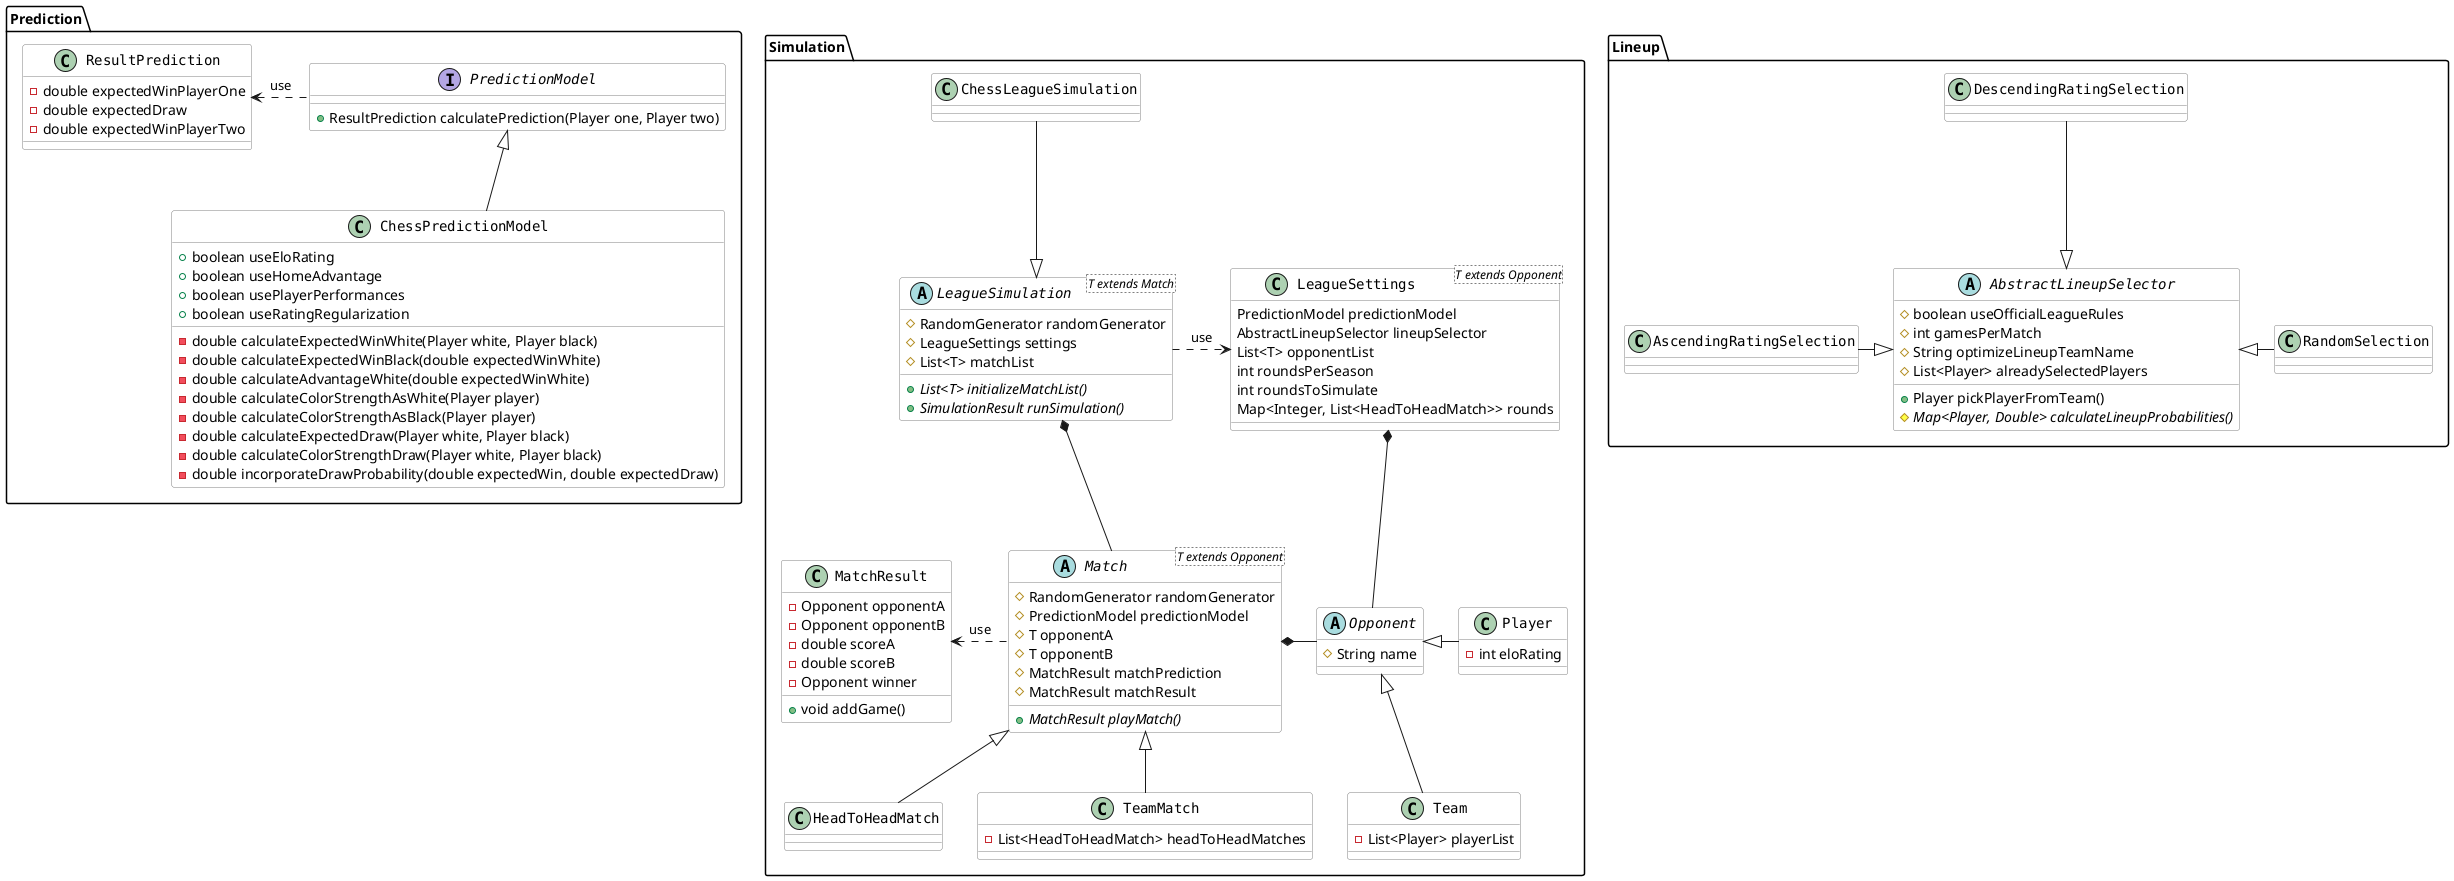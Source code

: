 @startuml

skinparam class {
    FontColor black
    BackgroundColor white
    BorderColor grey
    FontName Monospaced
}
package "Prediction" {
    interface PredictionModel {
        +ResultPrediction calculatePrediction(Player one, Player two)
    }

    class ChessPredictionModel {
        +boolean useEloRating
        +boolean useHomeAdvantage
        +boolean usePlayerPerformances
        +boolean useRatingRegularization
        -double calculateExpectedWinWhite(Player white, Player black)
        -double calculateExpectedWinBlack(double expectedWinWhite)
        -double calculateAdvantageWhite(double expectedWinWhite)
        -double calculateColorStrengthAsWhite(Player player)
        -double calculateColorStrengthAsBlack(Player player)
        -double calculateExpectedDraw(Player white, Player black)
        -double calculateColorStrengthDraw(Player white, Player black)
        -double incorporateDrawProbability(double expectedWin, double expectedDraw)
    }

    class ResultPrediction {
        -double expectedWinPlayerOne
        -double expectedDraw
        -double expectedWinPlayerTwo
    }
    ResultPrediction <. PredictionModel : use
    PredictionModel <|-- ChessPredictionModel
}

package "Simulation" {
    abstract class LeagueSimulation<T extends Match> #white {
        #RandomGenerator randomGenerator
        #LeagueSettings settings
        #List<T> matchList
        +{abstract} List<T> initializeMatchList()
        +{abstract} SimulationResult runSimulation()
    }

    class ChessLeagueSimulation {
    }

    class LeagueSettings<T extends Opponent> {
        PredictionModel predictionModel
        AbstractLineupSelector lineupSelector
        List<T> opponentList
        int roundsPerSeason
        int roundsToSimulate
        Map<Integer, List<HeadToHeadMatch>> rounds
    }

    abstract Match<T extends Opponent> {
        #RandomGenerator randomGenerator
        #PredictionModel predictionModel
        #T opponentA
        #T opponentB
        #MatchResult matchPrediction
        #MatchResult matchResult
        +{abstract}MatchResult playMatch()
    }

    class HeadToHeadMatch {

    }

    class TeamMatch {
        -List<HeadToHeadMatch> headToHeadMatches
    }

    abstract Opponent {
        #String name
    }

    class Player {
        -int eloRating
    }

    class Team {
        -List<Player> playerList
    }

    class MatchResult {
        -Opponent opponentA
        -Opponent opponentB
        -double scoreA
        -double scoreB
        -Opponent winner
        +void addGame()
    }

    ChessLeagueSimulation --|> LeagueSimulation
    Match <|-- TeamMatch
    Match <|-- HeadToHeadMatch

    MatchResult <. Match : use

    Opponent <|- Player
    Opponent <|-- Team

    Match *- Opponent
    LeagueSettings *-- Opponent
    LeagueSimulation *-- Match

    LeagueSimulation .> LeagueSettings : use
}

package "Lineup" {
    abstract AbstractLineupSelector {
        #boolean useOfficialLeagueRules
        #int gamesPerMatch
        #String optimizeLineupTeamName
        #List<Player> alreadySelectedPlayers
        +Player pickPlayerFromTeam()
        #{abstract} Map<Player, Double> calculateLineupProbabilities()
    }
    AscendingRatingSelection -|> AbstractLineupSelector
    DescendingRatingSelection --|> AbstractLineupSelector
    AbstractLineupSelector <|- RandomSelection
}
@enduml